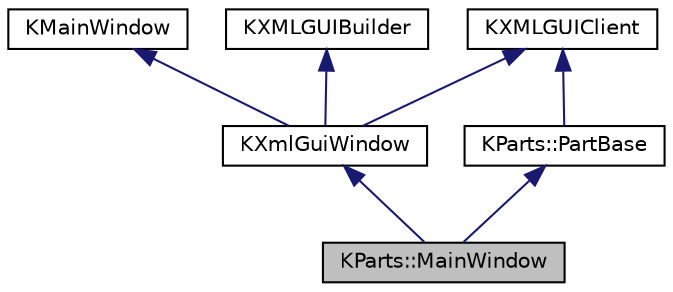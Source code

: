 digraph "KParts::MainWindow"
{
  edge [fontname="Helvetica",fontsize="10",labelfontname="Helvetica",labelfontsize="10"];
  node [fontname="Helvetica",fontsize="10",shape=record];
  Node0 [label="KParts::MainWindow",height=0.2,width=0.4,color="black", fillcolor="grey75", style="filled", fontcolor="black"];
  Node1 -> Node0 [dir="back",color="midnightblue",fontsize="10",style="solid",fontname="Helvetica"];
  Node1 [label="KXmlGuiWindow",height=0.2,width=0.4,color="black", fillcolor="white", style="filled",URL="D:/Users/anthony/Documents/MINGW-KDE-Frameworks/frameworks/kxmlgui-5.26.0/html/KXmlGui.tags$classKXmlGuiWindow.html"];
  Node2 -> Node1 [dir="back",color="midnightblue",fontsize="10",style="solid",fontname="Helvetica"];
  Node2 [label="KMainWindow",height=0.2,width=0.4,color="black", fillcolor="white", style="filled",URL="D:/Users/anthony/Documents/MINGW-KDE-Frameworks/frameworks/kxmlgui-5.26.0/html/KXmlGui.tags$classKMainWindow.html"];
  Node3 -> Node1 [dir="back",color="midnightblue",fontsize="10",style="solid",fontname="Helvetica"];
  Node3 [label="KXMLGUIBuilder",height=0.2,width=0.4,color="black", fillcolor="white", style="filled",URL="D:/Users/anthony/Documents/MINGW-KDE-Frameworks/frameworks/kxmlgui-5.26.0/html/KXmlGui.tags$classKXMLGUIBuilder.html"];
  Node4 -> Node1 [dir="back",color="midnightblue",fontsize="10",style="solid",fontname="Helvetica"];
  Node4 [label="KXMLGUIClient",height=0.2,width=0.4,color="black", fillcolor="white", style="filled",URL="D:/Users/anthony/Documents/MINGW-KDE-Frameworks/frameworks/kxmlgui-5.26.0/html/KXmlGui.tags$classKXMLGUIClient.html"];
  Node5 -> Node0 [dir="back",color="midnightblue",fontsize="10",style="solid",fontname="Helvetica"];
  Node5 [label="KParts::PartBase",height=0.2,width=0.4,color="black", fillcolor="white", style="filled",URL="$classKParts_1_1PartBase.html",tooltip="Base class for all parts. "];
  Node4 -> Node5 [dir="back",color="midnightblue",fontsize="10",style="solid",fontname="Helvetica"];
}
